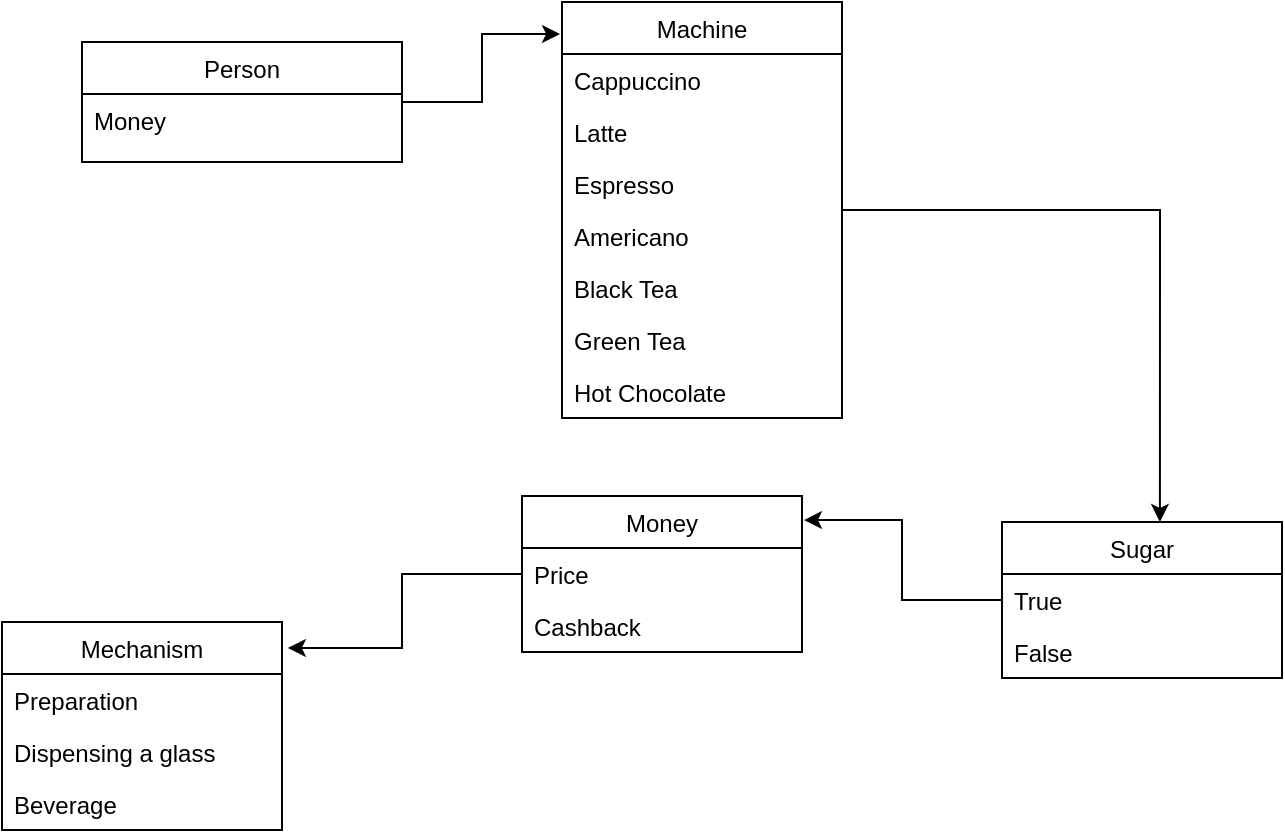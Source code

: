 <mxfile version="13.9.9" type="github">
  <diagram id="C5RBs43oDa-KdzZeNtuy" name="Page-1">
    <mxGraphModel dx="1422" dy="794" grid="1" gridSize="10" guides="1" tooltips="1" connect="1" arrows="1" fold="1" page="1" pageScale="1" pageWidth="827" pageHeight="1169" math="0" shadow="0">
      <root>
        <mxCell id="WIyWlLk6GJQsqaUBKTNV-0" />
        <mxCell id="WIyWlLk6GJQsqaUBKTNV-1" parent="WIyWlLk6GJQsqaUBKTNV-0" />
        <mxCell id="1Vj56K5tFNCgE4q2LpkR-34" style="edgeStyle=orthogonalEdgeStyle;rounded=0;orthogonalLoop=1;jettySize=auto;html=1;entryX=-0.007;entryY=0.077;entryDx=0;entryDy=0;entryPerimeter=0;" edge="1" parent="WIyWlLk6GJQsqaUBKTNV-1" source="zkfFHV4jXpPFQw0GAbJ--0" target="1Vj56K5tFNCgE4q2LpkR-5">
          <mxGeometry relative="1" as="geometry" />
        </mxCell>
        <mxCell id="zkfFHV4jXpPFQw0GAbJ--0" value="Person" style="swimlane;fontStyle=0;align=center;verticalAlign=top;childLayout=stackLayout;horizontal=1;startSize=26;horizontalStack=0;resizeParent=1;resizeLast=0;collapsible=1;marginBottom=0;rounded=0;shadow=0;strokeWidth=1;" parent="WIyWlLk6GJQsqaUBKTNV-1" vertex="1">
          <mxGeometry x="220" y="120" width="160" height="60" as="geometry">
            <mxRectangle x="220" y="120" width="160" height="26" as="alternateBounds" />
          </mxGeometry>
        </mxCell>
        <mxCell id="zkfFHV4jXpPFQw0GAbJ--1" value="Money" style="text;align=left;verticalAlign=top;spacingLeft=4;spacingRight=4;overflow=hidden;rotatable=0;points=[[0,0.5],[1,0.5]];portConstraint=eastwest;" parent="zkfFHV4jXpPFQw0GAbJ--0" vertex="1">
          <mxGeometry y="26" width="160" height="26" as="geometry" />
        </mxCell>
        <mxCell id="1Vj56K5tFNCgE4q2LpkR-27" style="edgeStyle=orthogonalEdgeStyle;rounded=0;orthogonalLoop=1;jettySize=auto;html=1;entryX=0.564;entryY=0;entryDx=0;entryDy=0;entryPerimeter=0;" edge="1" parent="WIyWlLk6GJQsqaUBKTNV-1" source="1Vj56K5tFNCgE4q2LpkR-5" target="1Vj56K5tFNCgE4q2LpkR-20">
          <mxGeometry relative="1" as="geometry" />
        </mxCell>
        <mxCell id="1Vj56K5tFNCgE4q2LpkR-5" value="Machine" style="swimlane;fontStyle=0;childLayout=stackLayout;horizontal=1;startSize=26;fillColor=none;horizontalStack=0;resizeParent=1;resizeParentMax=0;resizeLast=0;collapsible=1;marginBottom=0;" vertex="1" parent="WIyWlLk6GJQsqaUBKTNV-1">
          <mxGeometry x="460" y="100" width="140" height="208" as="geometry" />
        </mxCell>
        <mxCell id="1Vj56K5tFNCgE4q2LpkR-6" value="Cappuccino" style="text;strokeColor=none;fillColor=none;align=left;verticalAlign=top;spacingLeft=4;spacingRight=4;overflow=hidden;rotatable=0;points=[[0,0.5],[1,0.5]];portConstraint=eastwest;" vertex="1" parent="1Vj56K5tFNCgE4q2LpkR-5">
          <mxGeometry y="26" width="140" height="26" as="geometry" />
        </mxCell>
        <mxCell id="1Vj56K5tFNCgE4q2LpkR-7" value="Latte" style="text;strokeColor=none;fillColor=none;align=left;verticalAlign=top;spacingLeft=4;spacingRight=4;overflow=hidden;rotatable=0;points=[[0,0.5],[1,0.5]];portConstraint=eastwest;" vertex="1" parent="1Vj56K5tFNCgE4q2LpkR-5">
          <mxGeometry y="52" width="140" height="26" as="geometry" />
        </mxCell>
        <mxCell id="1Vj56K5tFNCgE4q2LpkR-8" value="Espresso" style="text;align=left;verticalAlign=top;spacingLeft=4;spacingRight=4;overflow=hidden;rotatable=0;points=[[0,0.5],[1,0.5]];portConstraint=eastwest;" vertex="1" parent="1Vj56K5tFNCgE4q2LpkR-5">
          <mxGeometry y="78" width="140" height="26" as="geometry" />
        </mxCell>
        <mxCell id="1Vj56K5tFNCgE4q2LpkR-10" value="Americano" style="text;align=left;verticalAlign=top;spacingLeft=4;spacingRight=4;overflow=hidden;rotatable=0;points=[[0,0.5],[1,0.5]];portConstraint=eastwest;" vertex="1" parent="1Vj56K5tFNCgE4q2LpkR-5">
          <mxGeometry y="104" width="140" height="26" as="geometry" />
        </mxCell>
        <mxCell id="1Vj56K5tFNCgE4q2LpkR-11" value="Black Tea" style="text;align=left;verticalAlign=top;spacingLeft=4;spacingRight=4;overflow=hidden;rotatable=0;points=[[0,0.5],[1,0.5]];portConstraint=eastwest;" vertex="1" parent="1Vj56K5tFNCgE4q2LpkR-5">
          <mxGeometry y="130" width="140" height="26" as="geometry" />
        </mxCell>
        <mxCell id="1Vj56K5tFNCgE4q2LpkR-12" value="Green Tea" style="text;align=left;verticalAlign=top;spacingLeft=4;spacingRight=4;overflow=hidden;rotatable=0;points=[[0,0.5],[1,0.5]];portConstraint=eastwest;" vertex="1" parent="1Vj56K5tFNCgE4q2LpkR-5">
          <mxGeometry y="156" width="140" height="26" as="geometry" />
        </mxCell>
        <mxCell id="1Vj56K5tFNCgE4q2LpkR-13" value="Hot Chocolate" style="text;align=left;verticalAlign=top;spacingLeft=4;spacingRight=4;overflow=hidden;rotatable=0;points=[[0,0.5],[1,0.5]];portConstraint=eastwest;" vertex="1" parent="1Vj56K5tFNCgE4q2LpkR-5">
          <mxGeometry y="182" width="140" height="26" as="geometry" />
        </mxCell>
        <mxCell id="1Vj56K5tFNCgE4q2LpkR-14" value="Mechanism" style="swimlane;fontStyle=0;childLayout=stackLayout;horizontal=1;startSize=26;fillColor=none;horizontalStack=0;resizeParent=1;resizeParentMax=0;resizeLast=0;collapsible=1;marginBottom=0;strokeColor=#000000;" vertex="1" parent="WIyWlLk6GJQsqaUBKTNV-1">
          <mxGeometry x="180" y="410" width="140" height="104" as="geometry" />
        </mxCell>
        <mxCell id="1Vj56K5tFNCgE4q2LpkR-15" value="Preparation" style="text;strokeColor=none;fillColor=none;align=left;verticalAlign=top;spacingLeft=4;spacingRight=4;overflow=hidden;rotatable=0;points=[[0,0.5],[1,0.5]];portConstraint=eastwest;" vertex="1" parent="1Vj56K5tFNCgE4q2LpkR-14">
          <mxGeometry y="26" width="140" height="26" as="geometry" />
        </mxCell>
        <mxCell id="1Vj56K5tFNCgE4q2LpkR-16" value="Dispensing a glass" style="text;strokeColor=none;fillColor=none;align=left;verticalAlign=top;spacingLeft=4;spacingRight=4;overflow=hidden;rotatable=0;points=[[0,0.5],[1,0.5]];portConstraint=eastwest;" vertex="1" parent="1Vj56K5tFNCgE4q2LpkR-14">
          <mxGeometry y="52" width="140" height="26" as="geometry" />
        </mxCell>
        <mxCell id="1Vj56K5tFNCgE4q2LpkR-17" value="Beverage" style="text;strokeColor=none;fillColor=none;align=left;verticalAlign=top;spacingLeft=4;spacingRight=4;overflow=hidden;rotatable=0;points=[[0,0.5],[1,0.5]];portConstraint=eastwest;" vertex="1" parent="1Vj56K5tFNCgE4q2LpkR-14">
          <mxGeometry y="78" width="140" height="26" as="geometry" />
        </mxCell>
        <mxCell id="1Vj56K5tFNCgE4q2LpkR-33" style="edgeStyle=orthogonalEdgeStyle;rounded=0;orthogonalLoop=1;jettySize=auto;html=1;entryX=1.007;entryY=0.154;entryDx=0;entryDy=0;entryPerimeter=0;" edge="1" parent="WIyWlLk6GJQsqaUBKTNV-1" source="1Vj56K5tFNCgE4q2LpkR-20" target="1Vj56K5tFNCgE4q2LpkR-29">
          <mxGeometry relative="1" as="geometry" />
        </mxCell>
        <mxCell id="1Vj56K5tFNCgE4q2LpkR-20" value="Sugar" style="swimlane;fontStyle=0;childLayout=stackLayout;horizontal=1;startSize=26;fillColor=none;horizontalStack=0;resizeParent=1;resizeParentMax=0;resizeLast=0;collapsible=1;marginBottom=0;strokeColor=#000000;" vertex="1" parent="WIyWlLk6GJQsqaUBKTNV-1">
          <mxGeometry x="680" y="360" width="140" height="78" as="geometry" />
        </mxCell>
        <mxCell id="1Vj56K5tFNCgE4q2LpkR-21" value="True" style="text;strokeColor=none;fillColor=none;align=left;verticalAlign=top;spacingLeft=4;spacingRight=4;overflow=hidden;rotatable=0;points=[[0,0.5],[1,0.5]];portConstraint=eastwest;" vertex="1" parent="1Vj56K5tFNCgE4q2LpkR-20">
          <mxGeometry y="26" width="140" height="26" as="geometry" />
        </mxCell>
        <mxCell id="1Vj56K5tFNCgE4q2LpkR-22" value="False" style="text;strokeColor=none;fillColor=none;align=left;verticalAlign=top;spacingLeft=4;spacingRight=4;overflow=hidden;rotatable=0;points=[[0,0.5],[1,0.5]];portConstraint=eastwest;" vertex="1" parent="1Vj56K5tFNCgE4q2LpkR-20">
          <mxGeometry y="52" width="140" height="26" as="geometry" />
        </mxCell>
        <mxCell id="1Vj56K5tFNCgE4q2LpkR-35" style="edgeStyle=orthogonalEdgeStyle;rounded=0;orthogonalLoop=1;jettySize=auto;html=1;entryX=1.021;entryY=0.125;entryDx=0;entryDy=0;entryPerimeter=0;" edge="1" parent="WIyWlLk6GJQsqaUBKTNV-1" source="1Vj56K5tFNCgE4q2LpkR-29" target="1Vj56K5tFNCgE4q2LpkR-14">
          <mxGeometry relative="1" as="geometry" />
        </mxCell>
        <mxCell id="1Vj56K5tFNCgE4q2LpkR-29" value="Money" style="swimlane;fontStyle=0;childLayout=stackLayout;horizontal=1;startSize=26;fillColor=none;horizontalStack=0;resizeParent=1;resizeParentMax=0;resizeLast=0;collapsible=1;marginBottom=0;strokeColor=#000000;" vertex="1" parent="WIyWlLk6GJQsqaUBKTNV-1">
          <mxGeometry x="440" y="347" width="140" height="78" as="geometry" />
        </mxCell>
        <mxCell id="1Vj56K5tFNCgE4q2LpkR-30" value="Price" style="text;strokeColor=none;fillColor=none;align=left;verticalAlign=top;spacingLeft=4;spacingRight=4;overflow=hidden;rotatable=0;points=[[0,0.5],[1,0.5]];portConstraint=eastwest;" vertex="1" parent="1Vj56K5tFNCgE4q2LpkR-29">
          <mxGeometry y="26" width="140" height="26" as="geometry" />
        </mxCell>
        <mxCell id="1Vj56K5tFNCgE4q2LpkR-31" value="Cashback" style="text;strokeColor=none;fillColor=none;align=left;verticalAlign=top;spacingLeft=4;spacingRight=4;overflow=hidden;rotatable=0;points=[[0,0.5],[1,0.5]];portConstraint=eastwest;" vertex="1" parent="1Vj56K5tFNCgE4q2LpkR-29">
          <mxGeometry y="52" width="140" height="26" as="geometry" />
        </mxCell>
      </root>
    </mxGraphModel>
  </diagram>
</mxfile>
